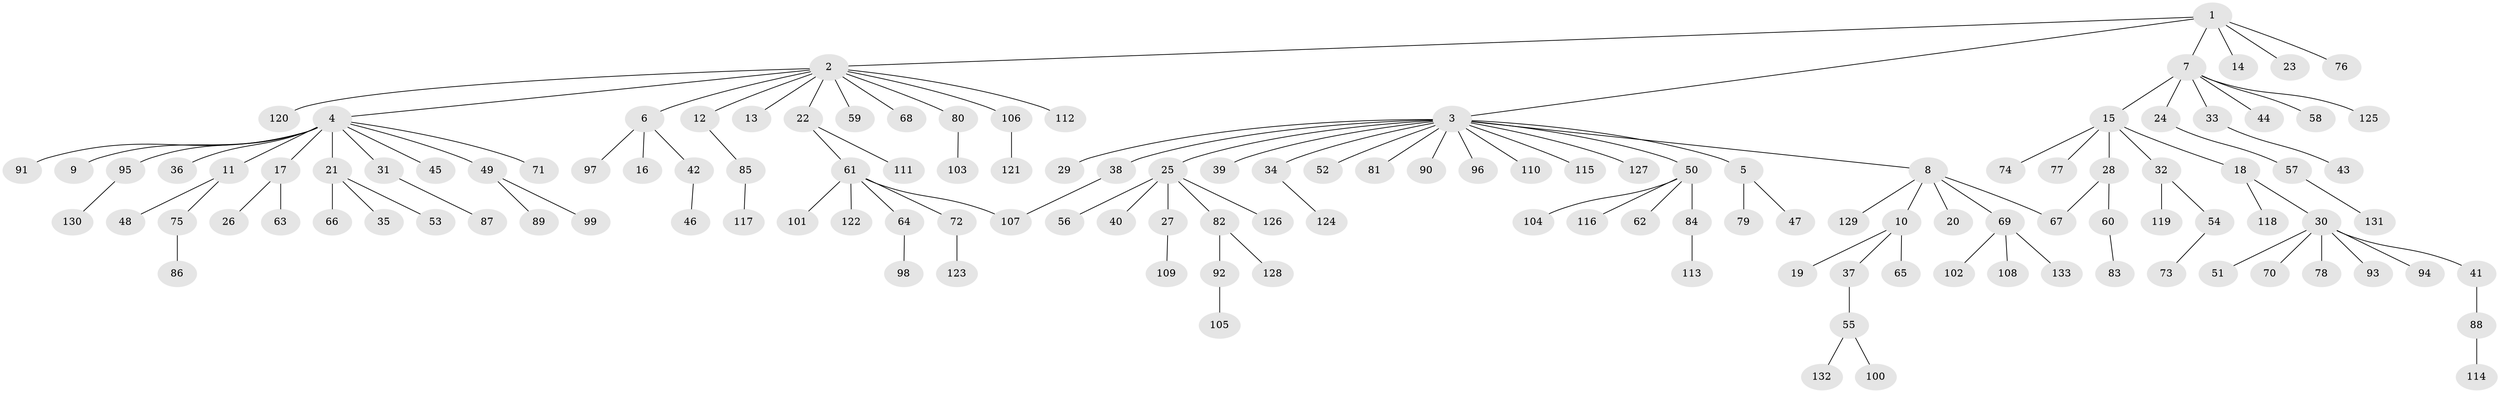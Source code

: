 // coarse degree distribution, {5: 0.019417475728155338, 11: 0.019417475728155338, 16: 0.009708737864077669, 12: 0.009708737864077669, 3: 0.07766990291262135, 1: 0.6699029126213593, 2: 0.1553398058252427, 7: 0.009708737864077669, 6: 0.019417475728155338, 4: 0.009708737864077669}
// Generated by graph-tools (version 1.1) at 2025/41/03/06/25 10:41:49]
// undirected, 133 vertices, 134 edges
graph export_dot {
graph [start="1"]
  node [color=gray90,style=filled];
  1;
  2;
  3;
  4;
  5;
  6;
  7;
  8;
  9;
  10;
  11;
  12;
  13;
  14;
  15;
  16;
  17;
  18;
  19;
  20;
  21;
  22;
  23;
  24;
  25;
  26;
  27;
  28;
  29;
  30;
  31;
  32;
  33;
  34;
  35;
  36;
  37;
  38;
  39;
  40;
  41;
  42;
  43;
  44;
  45;
  46;
  47;
  48;
  49;
  50;
  51;
  52;
  53;
  54;
  55;
  56;
  57;
  58;
  59;
  60;
  61;
  62;
  63;
  64;
  65;
  66;
  67;
  68;
  69;
  70;
  71;
  72;
  73;
  74;
  75;
  76;
  77;
  78;
  79;
  80;
  81;
  82;
  83;
  84;
  85;
  86;
  87;
  88;
  89;
  90;
  91;
  92;
  93;
  94;
  95;
  96;
  97;
  98;
  99;
  100;
  101;
  102;
  103;
  104;
  105;
  106;
  107;
  108;
  109;
  110;
  111;
  112;
  113;
  114;
  115;
  116;
  117;
  118;
  119;
  120;
  121;
  122;
  123;
  124;
  125;
  126;
  127;
  128;
  129;
  130;
  131;
  132;
  133;
  1 -- 2;
  1 -- 3;
  1 -- 7;
  1 -- 14;
  1 -- 23;
  1 -- 76;
  2 -- 4;
  2 -- 6;
  2 -- 12;
  2 -- 13;
  2 -- 22;
  2 -- 59;
  2 -- 68;
  2 -- 80;
  2 -- 106;
  2 -- 112;
  2 -- 120;
  3 -- 5;
  3 -- 8;
  3 -- 25;
  3 -- 29;
  3 -- 34;
  3 -- 38;
  3 -- 39;
  3 -- 50;
  3 -- 52;
  3 -- 81;
  3 -- 90;
  3 -- 96;
  3 -- 110;
  3 -- 115;
  3 -- 127;
  4 -- 9;
  4 -- 11;
  4 -- 17;
  4 -- 21;
  4 -- 31;
  4 -- 36;
  4 -- 45;
  4 -- 49;
  4 -- 71;
  4 -- 91;
  4 -- 95;
  5 -- 47;
  5 -- 79;
  6 -- 16;
  6 -- 42;
  6 -- 97;
  7 -- 15;
  7 -- 24;
  7 -- 33;
  7 -- 44;
  7 -- 58;
  7 -- 125;
  8 -- 10;
  8 -- 20;
  8 -- 67;
  8 -- 69;
  8 -- 129;
  10 -- 19;
  10 -- 37;
  10 -- 65;
  11 -- 48;
  11 -- 75;
  12 -- 85;
  15 -- 18;
  15 -- 28;
  15 -- 32;
  15 -- 74;
  15 -- 77;
  17 -- 26;
  17 -- 63;
  18 -- 30;
  18 -- 118;
  21 -- 35;
  21 -- 53;
  21 -- 66;
  22 -- 61;
  22 -- 111;
  24 -- 57;
  25 -- 27;
  25 -- 40;
  25 -- 56;
  25 -- 82;
  25 -- 126;
  27 -- 109;
  28 -- 60;
  28 -- 67;
  30 -- 41;
  30 -- 51;
  30 -- 70;
  30 -- 78;
  30 -- 93;
  30 -- 94;
  31 -- 87;
  32 -- 54;
  32 -- 119;
  33 -- 43;
  34 -- 124;
  37 -- 55;
  38 -- 107;
  41 -- 88;
  42 -- 46;
  49 -- 89;
  49 -- 99;
  50 -- 62;
  50 -- 84;
  50 -- 104;
  50 -- 116;
  54 -- 73;
  55 -- 100;
  55 -- 132;
  57 -- 131;
  60 -- 83;
  61 -- 64;
  61 -- 72;
  61 -- 101;
  61 -- 107;
  61 -- 122;
  64 -- 98;
  69 -- 102;
  69 -- 108;
  69 -- 133;
  72 -- 123;
  75 -- 86;
  80 -- 103;
  82 -- 92;
  82 -- 128;
  84 -- 113;
  85 -- 117;
  88 -- 114;
  92 -- 105;
  95 -- 130;
  106 -- 121;
}
